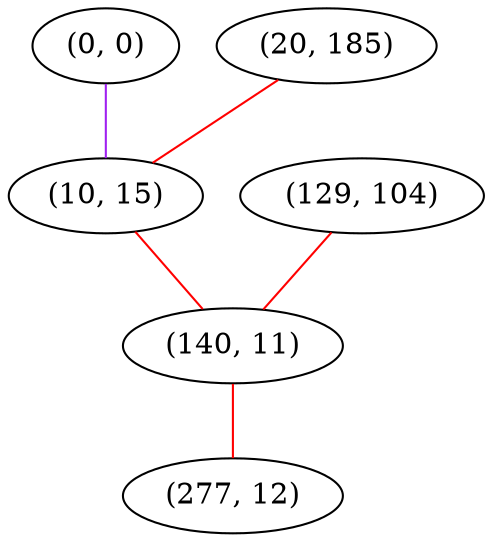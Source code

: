 graph "" {
"(0, 0)";
"(20, 185)";
"(10, 15)";
"(129, 104)";
"(140, 11)";
"(277, 12)";
"(0, 0)" -- "(10, 15)"  [color=purple, key=0, weight=4];
"(20, 185)" -- "(10, 15)"  [color=red, key=0, weight=1];
"(10, 15)" -- "(140, 11)"  [color=red, key=0, weight=1];
"(129, 104)" -- "(140, 11)"  [color=red, key=0, weight=1];
"(140, 11)" -- "(277, 12)"  [color=red, key=0, weight=1];
}

